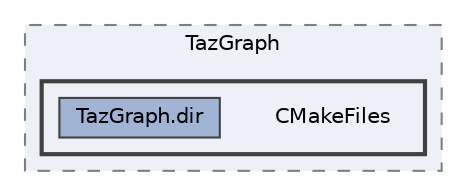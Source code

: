 digraph "/mnt/c/Users/lefte/Mujin/MastersThesis/Taz/TazGraph/build/TazGraph/CMakeFiles"
{
 // LATEX_PDF_SIZE
  bgcolor="transparent";
  edge [fontname=Helvetica,fontsize=10,labelfontname=Helvetica,labelfontsize=10];
  node [fontname=Helvetica,fontsize=10,shape=box,height=0.2,width=0.4];
  compound=true
  subgraph clusterdir_dc84348d5b8974c35c607d0f899e23f4 {
    graph [ bgcolor="#edf0f7", pencolor="grey50", label="TazGraph", fontname=Helvetica,fontsize=10 style="filled,dashed", URL="dir_dc84348d5b8974c35c607d0f899e23f4.html",tooltip=""]
  subgraph clusterdir_d7f23ea86d216dca9cd83d4b8266cb54 {
    graph [ bgcolor="#edf0f7", pencolor="grey25", label="", fontname=Helvetica,fontsize=10 style="filled,bold", URL="dir_d7f23ea86d216dca9cd83d4b8266cb54.html",tooltip=""]
    dir_d7f23ea86d216dca9cd83d4b8266cb54 [shape=plaintext, label="CMakeFiles"];
  dir_ba76fa58041d5b6850e0c0d09d892c04 [label="TazGraph.dir", fillcolor="#a2b4d6", color="grey25", style="filled", URL="dir_ba76fa58041d5b6850e0c0d09d892c04.html",tooltip=""];
  }
  }
}

